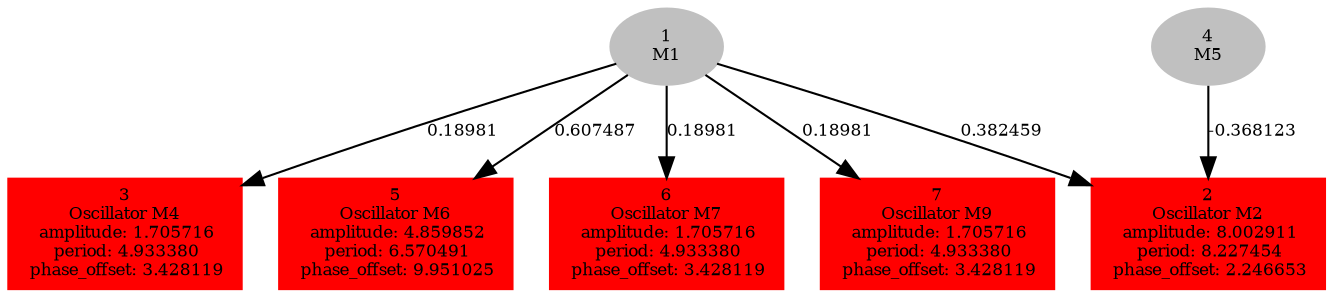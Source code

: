  digraph g{ forcelabels=true;
1[label=<1<BR/>M1>,color="grey",style=filled,fontsize=8];
2 [label=<2<BR />Oscillator M2<BR /> amplitude: 8.002911<BR /> period: 8.227454<BR /> phase_offset: 2.246653>, shape=box,color=red,style=filled,fontsize=8];
3 [label=<3<BR />Oscillator M4<BR /> amplitude: 1.705716<BR /> period: 4.933380<BR /> phase_offset: 3.428119>, shape=box,color=red,style=filled,fontsize=8];
4[label=<4<BR/>M5>,color="grey",style=filled,fontsize=8];
5 [label=<5<BR />Oscillator M6<BR /> amplitude: 4.859852<BR /> period: 6.570491<BR /> phase_offset: 9.951025>, shape=box,color=red,style=filled,fontsize=8];
6 [label=<6<BR />Oscillator M7<BR /> amplitude: 1.705716<BR /> period: 4.933380<BR /> phase_offset: 3.428119>, shape=box,color=red,style=filled,fontsize=8];
7 [label=<7<BR />Oscillator M9<BR /> amplitude: 1.705716<BR /> period: 4.933380<BR /> phase_offset: 3.428119>, shape=box,color=red,style=filled,fontsize=8];
1 -> 2[label="0.382459 ",fontsize="8"];
1 -> 3[label="0.18981 ",fontsize="8"];
1 -> 5[label="0.607487 ",fontsize="8"];
1 -> 6[label="0.18981 ",fontsize="8"];
1 -> 7[label="0.18981 ",fontsize="8"];
4 -> 2[label="-0.368123 ",fontsize="8"];
 }
